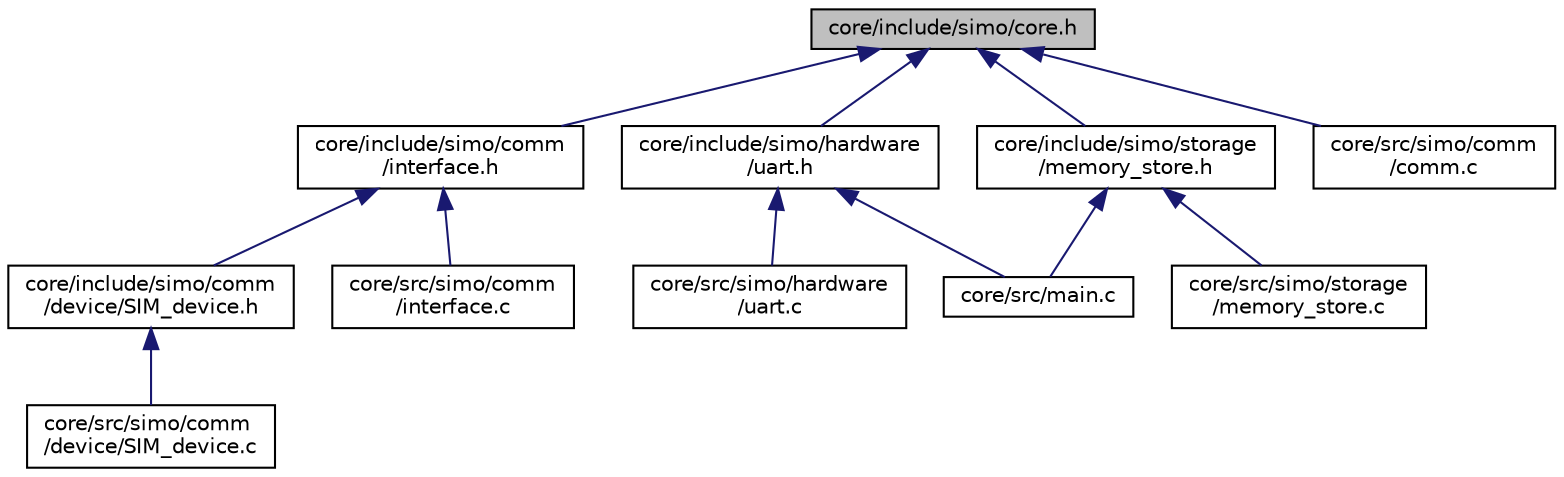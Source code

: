 digraph "core/include/simo/core.h"
{
 // LATEX_PDF_SIZE
  edge [fontname="Helvetica",fontsize="10",labelfontname="Helvetica",labelfontsize="10"];
  node [fontname="Helvetica",fontsize="10",shape=record];
  Node1 [label="core/include/simo/core.h",height=0.2,width=0.4,color="black", fillcolor="grey75", style="filled", fontcolor="black",tooltip="Core de la aplicacion. En este archivo van elementos indispensables para la aplicacion...."];
  Node1 -> Node2 [dir="back",color="midnightblue",fontsize="10",style="solid",fontname="Helvetica"];
  Node2 [label="core/include/simo/comm\l/interface.h",height=0.2,width=0.4,color="black", fillcolor="white", style="filled",URL="$interface_8h.html",tooltip="Interfaz para manejar separar el hardware del los objetos comm."];
  Node2 -> Node3 [dir="back",color="midnightblue",fontsize="10",style="solid",fontname="Helvetica"];
  Node3 [label="core/include/simo/comm\l/device/SIM_device.h",height=0.2,width=0.4,color="black", fillcolor="white", style="filled",URL="$_s_i_m__device_8h.html",tooltip="Driver para el manejo de modulos SIM7000G(NIVEL 1). Depende de SIMO UART."];
  Node3 -> Node4 [dir="back",color="midnightblue",fontsize="10",style="solid",fontname="Helvetica"];
  Node4 [label="core/src/simo/comm\l/device/SIM_device.c",height=0.2,width=0.4,color="black", fillcolor="white", style="filled",URL="$_s_i_m__device_8c.html",tooltip=" "];
  Node2 -> Node5 [dir="back",color="midnightblue",fontsize="10",style="solid",fontname="Helvetica"];
  Node5 [label="core/src/simo/comm\l/interface.c",height=0.2,width=0.4,color="black", fillcolor="white", style="filled",URL="$interface_8c.html",tooltip="Implementacion del interfacez para abstraer hardware."];
  Node1 -> Node6 [dir="back",color="midnightblue",fontsize="10",style="solid",fontname="Helvetica"];
  Node6 [label="core/include/simo/hardware\l/uart.h",height=0.2,width=0.4,color="black", fillcolor="white", style="filled",URL="$uart_8h.html",tooltip="Header de capa para manejor del hardware UART (NIVEL 0)"];
  Node6 -> Node7 [dir="back",color="midnightblue",fontsize="10",style="solid",fontname="Helvetica"];
  Node7 [label="core/src/main.c",height=0.2,width=0.4,color="black", fillcolor="white", style="filled",URL="$main_8c.html",tooltip="Aplicacion SIMO v2."];
  Node6 -> Node8 [dir="back",color="midnightblue",fontsize="10",style="solid",fontname="Helvetica"];
  Node8 [label="core/src/simo/hardware\l/uart.c",height=0.2,width=0.4,color="black", fillcolor="white", style="filled",URL="$uart_8c.html",tooltip="Implementacion de capa para manejor del hardware UART (NIVEL 0)"];
  Node1 -> Node9 [dir="back",color="midnightblue",fontsize="10",style="solid",fontname="Helvetica"];
  Node9 [label="core/include/simo/storage\l/memory_store.h",height=0.2,width=0.4,color="black", fillcolor="white", style="filled",URL="$memory__store_8h.html",tooltip="Driver para memory."];
  Node9 -> Node7 [dir="back",color="midnightblue",fontsize="10",style="solid",fontname="Helvetica"];
  Node9 -> Node10 [dir="back",color="midnightblue",fontsize="10",style="solid",fontname="Helvetica"];
  Node10 [label="core/src/simo/storage\l/memory_store.c",height=0.2,width=0.4,color="black", fillcolor="white", style="filled",URL="$memory__store_8c.html",tooltip="Implementacion de driver para el manejor del almacenamiento externo (NIVEL 1).Depende de SIMO SPI."];
  Node1 -> Node11 [dir="back",color="midnightblue",fontsize="10",style="solid",fontname="Helvetica"];
  Node11 [label="core/src/simo/comm\l/comm.c",height=0.2,width=0.4,color="black", fillcolor="white", style="filled",URL="$comm_8c.html",tooltip="API para la comunicacion del sistema."];
}
